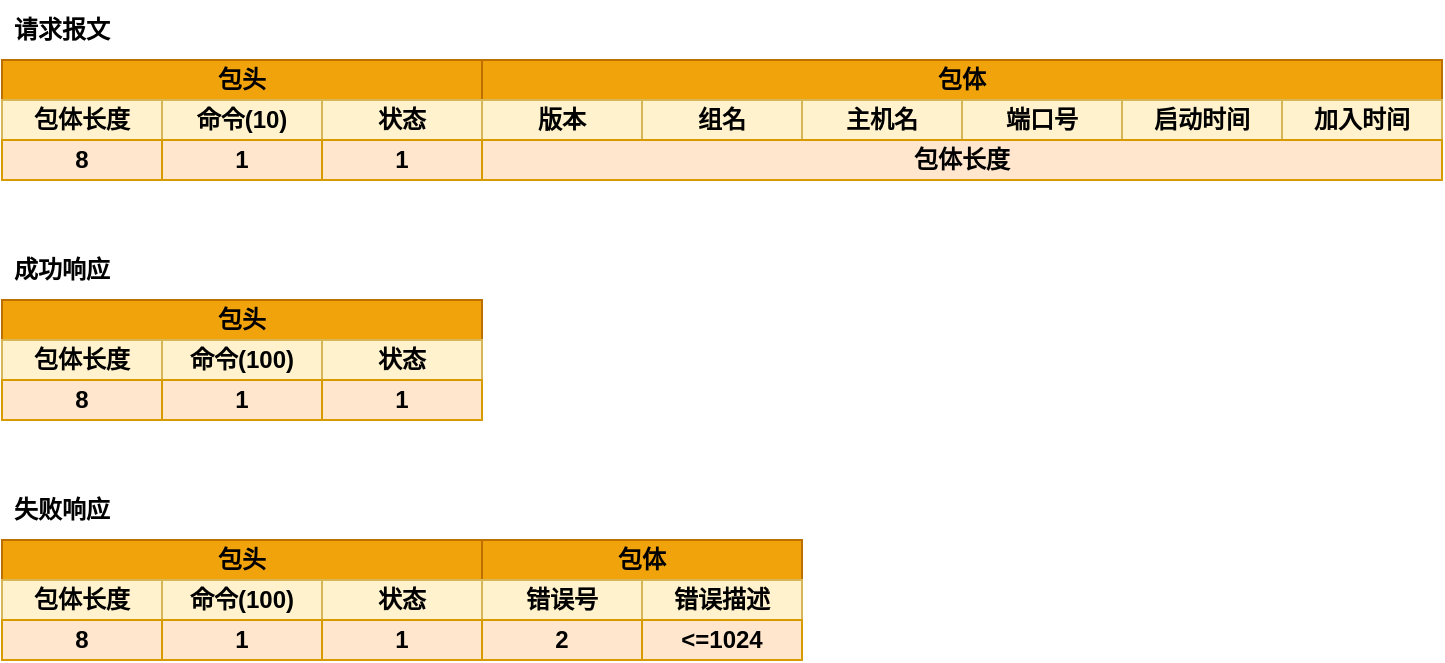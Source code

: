 <mxfile version="19.0.3" type="device"><diagram id="0xX_sO32aI0CnFt-1AN5" name="第 1 页"><mxGraphModel dx="706" dy="445" grid="1" gridSize="10" guides="1" tooltips="1" connect="1" arrows="1" fold="1" page="1" pageScale="1" pageWidth="1169" pageHeight="827" math="0" shadow="0"><root><mxCell id="0"/><mxCell id="1" parent="0"/><mxCell id="qN3NbebHWXczwdawfD94-4" value="&lt;b&gt;请求报文&lt;/b&gt;" style="text;html=1;strokeColor=none;fillColor=none;align=center;verticalAlign=middle;whiteSpace=wrap;rounded=0;" vertex="1" parent="1"><mxGeometry x="360" y="130" width="60" height="30" as="geometry"/></mxCell><mxCell id="qN3NbebHWXczwdawfD94-5" value="包头" style="rounded=0;whiteSpace=wrap;html=1;fillColor=#f0a30a;strokeColor=#BD7000;fontColor=#000000;fontStyle=1" vertex="1" parent="1"><mxGeometry x="360" y="160" width="240" height="20" as="geometry"/></mxCell><mxCell id="qN3NbebHWXczwdawfD94-12" value="包体长度" style="rounded=0;whiteSpace=wrap;html=1;fillColor=#fff2cc;strokeColor=#d6b656;fontStyle=1" vertex="1" parent="1"><mxGeometry x="360" y="180" width="80" height="20" as="geometry"/></mxCell><mxCell id="qN3NbebHWXczwdawfD94-13" value="命令(10)" style="rounded=0;whiteSpace=wrap;html=1;fillColor=#fff2cc;strokeColor=#d6b656;fontStyle=1" vertex="1" parent="1"><mxGeometry x="440" y="180" width="80" height="20" as="geometry"/></mxCell><mxCell id="qN3NbebHWXczwdawfD94-14" value="状态" style="rounded=0;whiteSpace=wrap;html=1;fillColor=#fff2cc;strokeColor=#d6b656;fontStyle=1" vertex="1" parent="1"><mxGeometry x="520" y="180" width="80" height="20" as="geometry"/></mxCell><mxCell id="qN3NbebHWXczwdawfD94-16" value="8" style="rounded=0;whiteSpace=wrap;html=1;fillColor=#ffe6cc;strokeColor=#d79b00;fontStyle=1" vertex="1" parent="1"><mxGeometry x="360" y="200" width="80" height="20" as="geometry"/></mxCell><mxCell id="qN3NbebHWXczwdawfD94-17" value="1" style="rounded=0;whiteSpace=wrap;html=1;fillColor=#ffe6cc;strokeColor=#d79b00;fontStyle=1" vertex="1" parent="1"><mxGeometry x="440" y="200" width="80" height="20" as="geometry"/></mxCell><mxCell id="qN3NbebHWXczwdawfD94-18" value="1" style="rounded=0;whiteSpace=wrap;html=1;fillColor=#ffe6cc;strokeColor=#d79b00;fontStyle=1" vertex="1" parent="1"><mxGeometry x="520" y="200" width="80" height="20" as="geometry"/></mxCell><mxCell id="qN3NbebHWXczwdawfD94-28" value="包体" style="rounded=0;whiteSpace=wrap;html=1;fillColor=#f0a30a;strokeColor=#BD7000;fontColor=#000000;fontStyle=1" vertex="1" parent="1"><mxGeometry x="600" y="160" width="480" height="20" as="geometry"/></mxCell><mxCell id="qN3NbebHWXczwdawfD94-29" value="版本" style="rounded=0;whiteSpace=wrap;html=1;fillColor=#fff2cc;strokeColor=#d6b656;fontStyle=1" vertex="1" parent="1"><mxGeometry x="600" y="180" width="80" height="20" as="geometry"/></mxCell><mxCell id="qN3NbebHWXczwdawfD94-30" value="组名" style="rounded=0;whiteSpace=wrap;html=1;fillColor=#fff2cc;strokeColor=#d6b656;fontStyle=1" vertex="1" parent="1"><mxGeometry x="680" y="180" width="80" height="20" as="geometry"/></mxCell><mxCell id="qN3NbebHWXczwdawfD94-31" value="主机名" style="rounded=0;whiteSpace=wrap;html=1;fillColor=#fff2cc;strokeColor=#d6b656;fontStyle=1" vertex="1" parent="1"><mxGeometry x="760" y="180" width="80" height="20" as="geometry"/></mxCell><mxCell id="qN3NbebHWXczwdawfD94-32" value="端口号" style="rounded=0;whiteSpace=wrap;html=1;fillColor=#fff2cc;strokeColor=#d6b656;fontStyle=1" vertex="1" parent="1"><mxGeometry x="840" y="180" width="80" height="20" as="geometry"/></mxCell><mxCell id="qN3NbebHWXczwdawfD94-33" value="启动时间" style="rounded=0;whiteSpace=wrap;html=1;fillColor=#fff2cc;strokeColor=#d6b656;fontStyle=1" vertex="1" parent="1"><mxGeometry x="920" y="180" width="80" height="20" as="geometry"/></mxCell><mxCell id="qN3NbebHWXczwdawfD94-34" value="加入时间" style="rounded=0;whiteSpace=wrap;html=1;fillColor=#fff2cc;strokeColor=#d6b656;fontStyle=1" vertex="1" parent="1"><mxGeometry x="1000" y="180" width="80" height="20" as="geometry"/></mxCell><mxCell id="qN3NbebHWXczwdawfD94-35" value="包体长度" style="rounded=0;whiteSpace=wrap;html=1;fillColor=#ffe6cc;strokeColor=#d79b00;fontStyle=1" vertex="1" parent="1"><mxGeometry x="600" y="200" width="480" height="20" as="geometry"/></mxCell><mxCell id="qN3NbebHWXczwdawfD94-36" value="&lt;b&gt;成功响应&lt;/b&gt;" style="text;html=1;strokeColor=none;fillColor=none;align=center;verticalAlign=middle;whiteSpace=wrap;rounded=0;" vertex="1" parent="1"><mxGeometry x="360" y="250" width="60" height="30" as="geometry"/></mxCell><mxCell id="qN3NbebHWXczwdawfD94-37" value="包头" style="rounded=0;whiteSpace=wrap;html=1;fillColor=#f0a30a;strokeColor=#BD7000;fontColor=#000000;fontStyle=1" vertex="1" parent="1"><mxGeometry x="360" y="280" width="240" height="20" as="geometry"/></mxCell><mxCell id="qN3NbebHWXczwdawfD94-38" value="包体长度" style="rounded=0;whiteSpace=wrap;html=1;fillColor=#fff2cc;strokeColor=#d6b656;fontStyle=1" vertex="1" parent="1"><mxGeometry x="360" y="300" width="80" height="20" as="geometry"/></mxCell><mxCell id="qN3NbebHWXczwdawfD94-39" value="命令(100)" style="rounded=0;whiteSpace=wrap;html=1;fillColor=#fff2cc;strokeColor=#d6b656;fontStyle=1" vertex="1" parent="1"><mxGeometry x="440" y="300" width="80" height="20" as="geometry"/></mxCell><mxCell id="qN3NbebHWXczwdawfD94-40" value="状态" style="rounded=0;whiteSpace=wrap;html=1;fillColor=#fff2cc;strokeColor=#d6b656;fontStyle=1" vertex="1" parent="1"><mxGeometry x="520" y="300" width="80" height="20" as="geometry"/></mxCell><mxCell id="qN3NbebHWXczwdawfD94-41" value="8" style="rounded=0;whiteSpace=wrap;html=1;fillColor=#ffe6cc;strokeColor=#d79b00;fontStyle=1" vertex="1" parent="1"><mxGeometry x="360" y="320" width="80" height="20" as="geometry"/></mxCell><mxCell id="qN3NbebHWXczwdawfD94-42" value="1" style="rounded=0;whiteSpace=wrap;html=1;fillColor=#ffe6cc;strokeColor=#d79b00;fontStyle=1" vertex="1" parent="1"><mxGeometry x="440" y="320" width="80" height="20" as="geometry"/></mxCell><mxCell id="qN3NbebHWXczwdawfD94-43" value="1" style="rounded=0;whiteSpace=wrap;html=1;fillColor=#ffe6cc;strokeColor=#d79b00;fontStyle=1" vertex="1" parent="1"><mxGeometry x="520" y="320" width="80" height="20" as="geometry"/></mxCell><mxCell id="qN3NbebHWXczwdawfD94-44" value="&lt;b&gt;失败响应&lt;/b&gt;" style="text;html=1;strokeColor=none;fillColor=none;align=center;verticalAlign=middle;whiteSpace=wrap;rounded=0;" vertex="1" parent="1"><mxGeometry x="360" y="370" width="60" height="30" as="geometry"/></mxCell><mxCell id="qN3NbebHWXczwdawfD94-45" value="包头" style="rounded=0;whiteSpace=wrap;html=1;fillColor=#f0a30a;strokeColor=#BD7000;fontColor=#000000;fontStyle=1" vertex="1" parent="1"><mxGeometry x="360" y="400" width="240" height="20" as="geometry"/></mxCell><mxCell id="qN3NbebHWXczwdawfD94-46" value="包体长度" style="rounded=0;whiteSpace=wrap;html=1;fillColor=#fff2cc;strokeColor=#d6b656;fontStyle=1" vertex="1" parent="1"><mxGeometry x="360" y="420" width="80" height="20" as="geometry"/></mxCell><mxCell id="qN3NbebHWXczwdawfD94-47" value="命令(100)" style="rounded=0;whiteSpace=wrap;html=1;fillColor=#fff2cc;strokeColor=#d6b656;fontStyle=1" vertex="1" parent="1"><mxGeometry x="440" y="420" width="80" height="20" as="geometry"/></mxCell><mxCell id="qN3NbebHWXczwdawfD94-48" value="状态" style="rounded=0;whiteSpace=wrap;html=1;fillColor=#fff2cc;strokeColor=#d6b656;fontStyle=1" vertex="1" parent="1"><mxGeometry x="520" y="420" width="80" height="20" as="geometry"/></mxCell><mxCell id="qN3NbebHWXczwdawfD94-49" value="8" style="rounded=0;whiteSpace=wrap;html=1;fillColor=#ffe6cc;strokeColor=#d79b00;fontStyle=1" vertex="1" parent="1"><mxGeometry x="360" y="440" width="80" height="20" as="geometry"/></mxCell><mxCell id="qN3NbebHWXczwdawfD94-50" value="1" style="rounded=0;whiteSpace=wrap;html=1;fillColor=#ffe6cc;strokeColor=#d79b00;fontStyle=1" vertex="1" parent="1"><mxGeometry x="440" y="440" width="80" height="20" as="geometry"/></mxCell><mxCell id="qN3NbebHWXczwdawfD94-51" value="1" style="rounded=0;whiteSpace=wrap;html=1;fillColor=#ffe6cc;strokeColor=#d79b00;fontStyle=1" vertex="1" parent="1"><mxGeometry x="520" y="440" width="80" height="20" as="geometry"/></mxCell><mxCell id="qN3NbebHWXczwdawfD94-52" value="包体" style="rounded=0;whiteSpace=wrap;html=1;fillColor=#f0a30a;strokeColor=#BD7000;fontColor=#000000;fontStyle=1" vertex="1" parent="1"><mxGeometry x="600" y="400" width="160" height="20" as="geometry"/></mxCell><mxCell id="qN3NbebHWXczwdawfD94-53" value="错误号" style="rounded=0;whiteSpace=wrap;html=1;fillColor=#fff2cc;strokeColor=#d6b656;fontStyle=1" vertex="1" parent="1"><mxGeometry x="600" y="420" width="80" height="20" as="geometry"/></mxCell><mxCell id="qN3NbebHWXczwdawfD94-54" value="错误描述" style="rounded=0;whiteSpace=wrap;html=1;fillColor=#fff2cc;strokeColor=#d6b656;fontStyle=1" vertex="1" parent="1"><mxGeometry x="680" y="420" width="80" height="20" as="geometry"/></mxCell><mxCell id="qN3NbebHWXczwdawfD94-55" value="2" style="rounded=0;whiteSpace=wrap;html=1;fillColor=#ffe6cc;strokeColor=#d79b00;fontStyle=1" vertex="1" parent="1"><mxGeometry x="600" y="440" width="80" height="20" as="geometry"/></mxCell><mxCell id="qN3NbebHWXczwdawfD94-56" value="&amp;lt;=1024" style="rounded=0;whiteSpace=wrap;html=1;fillColor=#ffe6cc;strokeColor=#d79b00;fontStyle=1" vertex="1" parent="1"><mxGeometry x="680" y="440" width="80" height="20" as="geometry"/></mxCell></root></mxGraphModel></diagram></mxfile>